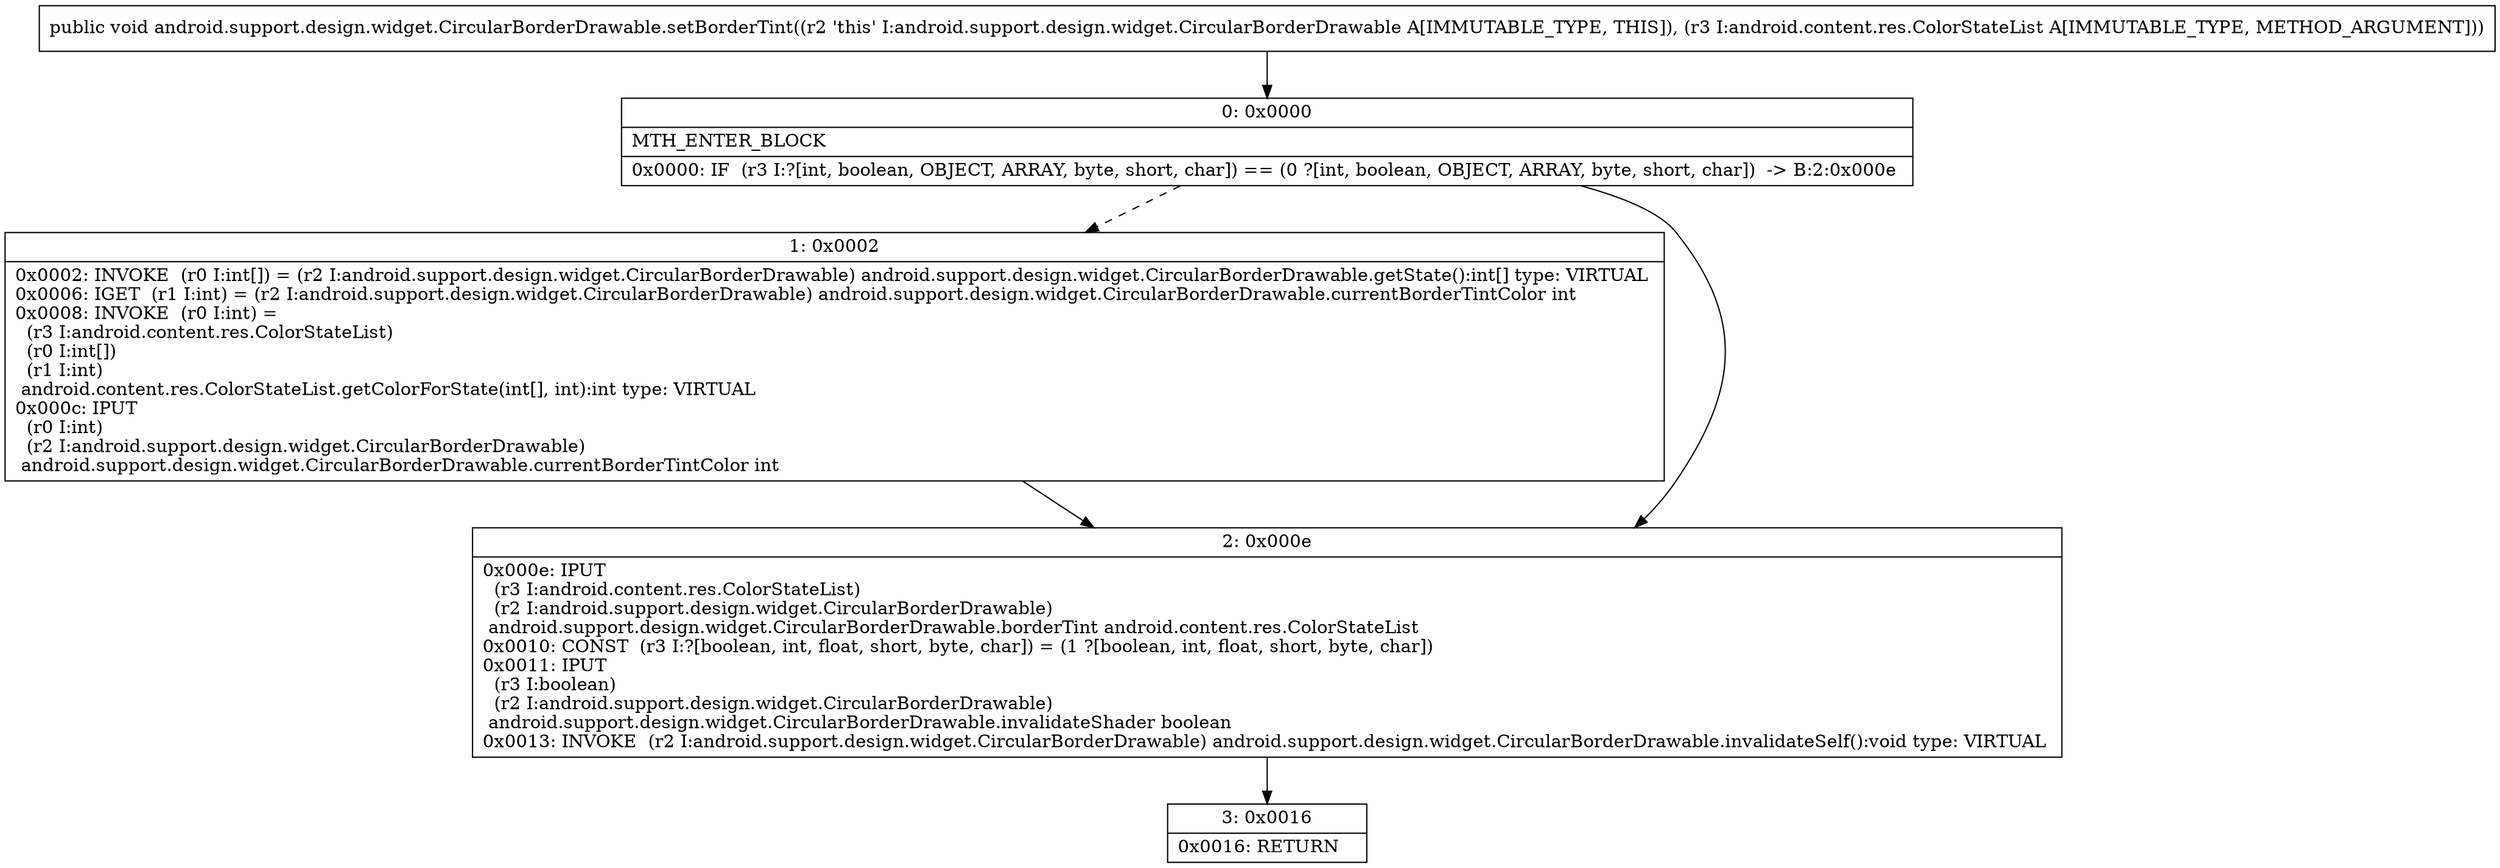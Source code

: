 digraph "CFG forandroid.support.design.widget.CircularBorderDrawable.setBorderTint(Landroid\/content\/res\/ColorStateList;)V" {
Node_0 [shape=record,label="{0\:\ 0x0000|MTH_ENTER_BLOCK\l|0x0000: IF  (r3 I:?[int, boolean, OBJECT, ARRAY, byte, short, char]) == (0 ?[int, boolean, OBJECT, ARRAY, byte, short, char])  \-\> B:2:0x000e \l}"];
Node_1 [shape=record,label="{1\:\ 0x0002|0x0002: INVOKE  (r0 I:int[]) = (r2 I:android.support.design.widget.CircularBorderDrawable) android.support.design.widget.CircularBorderDrawable.getState():int[] type: VIRTUAL \l0x0006: IGET  (r1 I:int) = (r2 I:android.support.design.widget.CircularBorderDrawable) android.support.design.widget.CircularBorderDrawable.currentBorderTintColor int \l0x0008: INVOKE  (r0 I:int) = \l  (r3 I:android.content.res.ColorStateList)\l  (r0 I:int[])\l  (r1 I:int)\l android.content.res.ColorStateList.getColorForState(int[], int):int type: VIRTUAL \l0x000c: IPUT  \l  (r0 I:int)\l  (r2 I:android.support.design.widget.CircularBorderDrawable)\l android.support.design.widget.CircularBorderDrawable.currentBorderTintColor int \l}"];
Node_2 [shape=record,label="{2\:\ 0x000e|0x000e: IPUT  \l  (r3 I:android.content.res.ColorStateList)\l  (r2 I:android.support.design.widget.CircularBorderDrawable)\l android.support.design.widget.CircularBorderDrawable.borderTint android.content.res.ColorStateList \l0x0010: CONST  (r3 I:?[boolean, int, float, short, byte, char]) = (1 ?[boolean, int, float, short, byte, char]) \l0x0011: IPUT  \l  (r3 I:boolean)\l  (r2 I:android.support.design.widget.CircularBorderDrawable)\l android.support.design.widget.CircularBorderDrawable.invalidateShader boolean \l0x0013: INVOKE  (r2 I:android.support.design.widget.CircularBorderDrawable) android.support.design.widget.CircularBorderDrawable.invalidateSelf():void type: VIRTUAL \l}"];
Node_3 [shape=record,label="{3\:\ 0x0016|0x0016: RETURN   \l}"];
MethodNode[shape=record,label="{public void android.support.design.widget.CircularBorderDrawable.setBorderTint((r2 'this' I:android.support.design.widget.CircularBorderDrawable A[IMMUTABLE_TYPE, THIS]), (r3 I:android.content.res.ColorStateList A[IMMUTABLE_TYPE, METHOD_ARGUMENT])) }"];
MethodNode -> Node_0;
Node_0 -> Node_1[style=dashed];
Node_0 -> Node_2;
Node_1 -> Node_2;
Node_2 -> Node_3;
}


